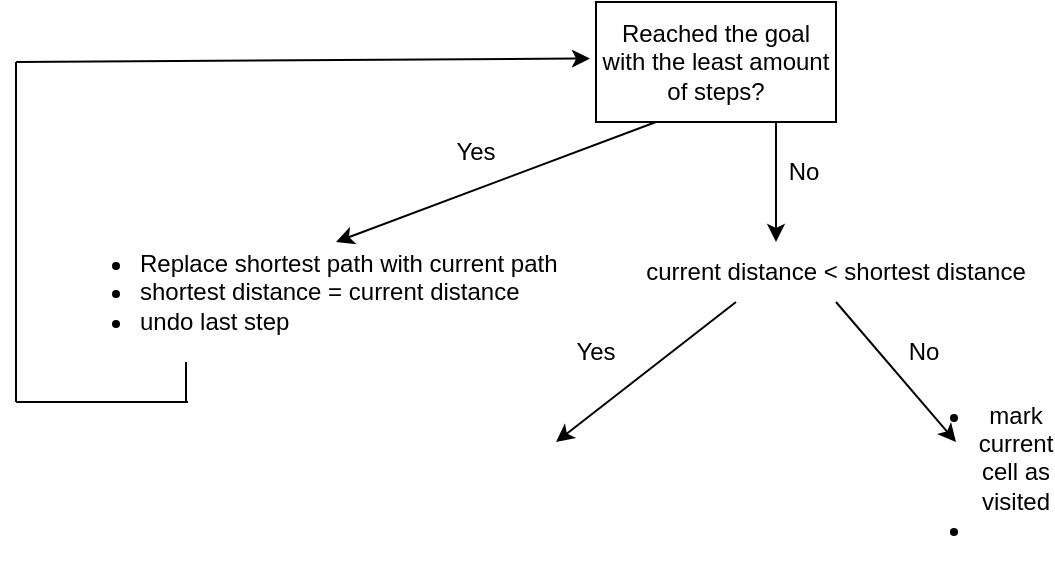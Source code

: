 <mxfile version="17.2.1" type="device"><diagram id="DpkF_7UAGy-t8U02iwhb" name="Page-1"><mxGraphModel dx="830" dy="438" grid="1" gridSize="10" guides="1" tooltips="1" connect="1" arrows="1" fold="1" page="1" pageScale="1" pageWidth="827" pageHeight="1169" math="0" shadow="0"><root><mxCell id="0"/><mxCell id="1" parent="0"/><mxCell id="8ZDmjbbhvtat1mvm6XjR-16" value="Reached the goal with the least amount of steps?" style="rounded=0;whiteSpace=wrap;html=1;fontColor=#000000;" vertex="1" parent="1"><mxGeometry x="310" y="20" width="120" height="60" as="geometry"/></mxCell><mxCell id="8ZDmjbbhvtat1mvm6XjR-17" value="" style="endArrow=classic;html=1;rounded=0;fontColor=#000000;exitX=0.25;exitY=1;exitDx=0;exitDy=0;" edge="1" parent="1" source="8ZDmjbbhvtat1mvm6XjR-16"><mxGeometry width="50" height="50" relative="1" as="geometry"><mxPoint x="350" y="60" as="sourcePoint"/><mxPoint x="180" y="140" as="targetPoint"/></mxGeometry></mxCell><mxCell id="8ZDmjbbhvtat1mvm6XjR-18" value="" style="endArrow=classic;html=1;rounded=0;fontColor=#000000;exitX=0.75;exitY=1;exitDx=0;exitDy=0;" edge="1" parent="1" source="8ZDmjbbhvtat1mvm6XjR-16"><mxGeometry width="50" height="50" relative="1" as="geometry"><mxPoint x="350" y="60" as="sourcePoint"/><mxPoint x="400" y="140" as="targetPoint"/></mxGeometry></mxCell><mxCell id="8ZDmjbbhvtat1mvm6XjR-19" value="Yes" style="text;html=1;strokeColor=none;fillColor=none;align=center;verticalAlign=middle;whiteSpace=wrap;rounded=0;fontColor=#000000;" vertex="1" parent="1"><mxGeometry x="220" y="80" width="60" height="30" as="geometry"/></mxCell><mxCell id="8ZDmjbbhvtat1mvm6XjR-20" value="&lt;ul&gt;&lt;li&gt;Replace shortest path with current path&lt;/li&gt;&lt;li&gt;shortest distance = current distance&lt;/li&gt;&lt;li&gt;undo last step&lt;/li&gt;&lt;/ul&gt;" style="text;html=1;strokeColor=none;fillColor=none;align=left;verticalAlign=middle;whiteSpace=wrap;rounded=0;fontColor=#000000;" vertex="1" parent="1"><mxGeometry x="40" y="130" width="260" height="70" as="geometry"/></mxCell><mxCell id="8ZDmjbbhvtat1mvm6XjR-24" value="" style="endArrow=none;html=1;rounded=0;fontColor=#000000;exitX=0.25;exitY=1;exitDx=0;exitDy=0;" edge="1" parent="1" source="8ZDmjbbhvtat1mvm6XjR-20"><mxGeometry width="50" height="50" relative="1" as="geometry"><mxPoint x="390" y="200" as="sourcePoint"/><mxPoint x="105" y="220" as="targetPoint"/></mxGeometry></mxCell><mxCell id="8ZDmjbbhvtat1mvm6XjR-25" value="" style="endArrow=none;html=1;rounded=0;fontColor=#000000;" edge="1" parent="1"><mxGeometry width="50" height="50" relative="1" as="geometry"><mxPoint x="106" y="220" as="sourcePoint"/><mxPoint x="20" y="220" as="targetPoint"/></mxGeometry></mxCell><mxCell id="8ZDmjbbhvtat1mvm6XjR-26" value="" style="endArrow=none;html=1;rounded=0;fontColor=#000000;" edge="1" parent="1"><mxGeometry width="50" height="50" relative="1" as="geometry"><mxPoint x="20" y="220" as="sourcePoint"/><mxPoint x="20" y="50" as="targetPoint"/></mxGeometry></mxCell><mxCell id="8ZDmjbbhvtat1mvm6XjR-28" value="" style="endArrow=classic;html=1;rounded=0;fontColor=#000000;entryX=-0.025;entryY=0.471;entryDx=0;entryDy=0;entryPerimeter=0;" edge="1" parent="1" target="8ZDmjbbhvtat1mvm6XjR-16"><mxGeometry width="50" height="50" relative="1" as="geometry"><mxPoint x="20" y="50" as="sourcePoint"/><mxPoint x="250" y="80" as="targetPoint"/></mxGeometry></mxCell><mxCell id="8ZDmjbbhvtat1mvm6XjR-29" value="No" style="text;html=1;strokeColor=none;fillColor=none;align=center;verticalAlign=middle;whiteSpace=wrap;rounded=0;fontColor=#000000;" vertex="1" parent="1"><mxGeometry x="384" y="90" width="60" height="30" as="geometry"/></mxCell><mxCell id="8ZDmjbbhvtat1mvm6XjR-30" value="current distance &amp;lt; shortest distance" style="text;html=1;strokeColor=none;fillColor=none;align=center;verticalAlign=middle;whiteSpace=wrap;rounded=0;fontColor=#000000;" vertex="1" parent="1"><mxGeometry x="330" y="140" width="200" height="30" as="geometry"/></mxCell><mxCell id="8ZDmjbbhvtat1mvm6XjR-31" value="" style="endArrow=classic;html=1;rounded=0;fontColor=#000000;exitX=0.25;exitY=1;exitDx=0;exitDy=0;" edge="1" parent="1" source="8ZDmjbbhvtat1mvm6XjR-30"><mxGeometry width="50" height="50" relative="1" as="geometry"><mxPoint x="270" y="160" as="sourcePoint"/><mxPoint x="290" y="240" as="targetPoint"/></mxGeometry></mxCell><mxCell id="8ZDmjbbhvtat1mvm6XjR-32" value="Yes" style="text;html=1;strokeColor=none;fillColor=none;align=center;verticalAlign=middle;whiteSpace=wrap;rounded=0;fontColor=#000000;" vertex="1" parent="1"><mxGeometry x="280" y="180" width="60" height="30" as="geometry"/></mxCell><mxCell id="8ZDmjbbhvtat1mvm6XjR-33" value="" style="endArrow=classic;html=1;rounded=0;fontColor=#000000;exitX=0.5;exitY=1;exitDx=0;exitDy=0;" edge="1" parent="1" source="8ZDmjbbhvtat1mvm6XjR-30"><mxGeometry width="50" height="50" relative="1" as="geometry"><mxPoint x="420" y="160" as="sourcePoint"/><mxPoint x="490" y="240" as="targetPoint"/></mxGeometry></mxCell><mxCell id="8ZDmjbbhvtat1mvm6XjR-34" value="No" style="text;html=1;strokeColor=none;fillColor=none;align=center;verticalAlign=middle;whiteSpace=wrap;rounded=0;fontColor=#000000;" vertex="1" parent="1"><mxGeometry x="444" y="180" width="60" height="30" as="geometry"/></mxCell><mxCell id="8ZDmjbbhvtat1mvm6XjR-35" value="&lt;ul&gt;&lt;li&gt;mark current cell as visited&lt;/li&gt;&lt;li&gt;&lt;br&gt;&lt;/li&gt;&lt;/ul&gt;" style="text;html=1;strokeColor=none;fillColor=none;align=center;verticalAlign=middle;whiteSpace=wrap;rounded=0;fontColor=#000000;" vertex="1" parent="1"><mxGeometry x="470" y="240" width="60" height="30" as="geometry"/></mxCell></root></mxGraphModel></diagram></mxfile>